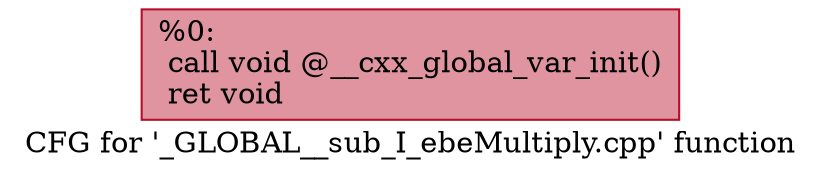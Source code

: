 digraph "CFG for '_GLOBAL__sub_I_ebeMultiply.cpp' function" {
	label="CFG for '_GLOBAL__sub_I_ebeMultiply.cpp' function";

	Node0x1d2001e16b0 [shape=record,color="#b70d28ff", style=filled, fillcolor="#b70d2870",label="{%0:\l  call void @__cxx_global_var_init()\l  ret void\l}"];
}
